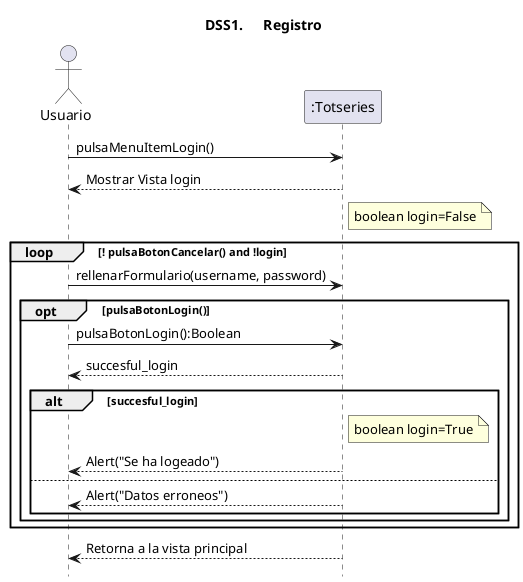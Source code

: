 @startuml
title	DSS1.	Registro	
hide	footbox
actor	Usuario	as	user
participant ":Totseries" as TotSeries

user	->	TotSeries:pulsaMenuItemLogin()
TotSeries --> user: Mostrar Vista login

note right TotSeries
    boolean login=False
end note
loop ! pulsaBotonCancelar() and !login
    user -> TotSeries:rellenarFormulario(username, password)
    opt pulsaBotonLogin()
        user -> TotSeries:pulsaBotonLogin():Boolean
        TotSeries --> user: succesful_login
        alt succesful_login
            note right TotSeries
                boolean login=True
            end note
            TotSeries --> user: Alert("Se ha logeado")
        else
        TotSeries --> user: Alert("Datos erroneos")
        end alt
    end opt
end loop
TotSeries --> user: Retorna a la vista principal
@enduml

